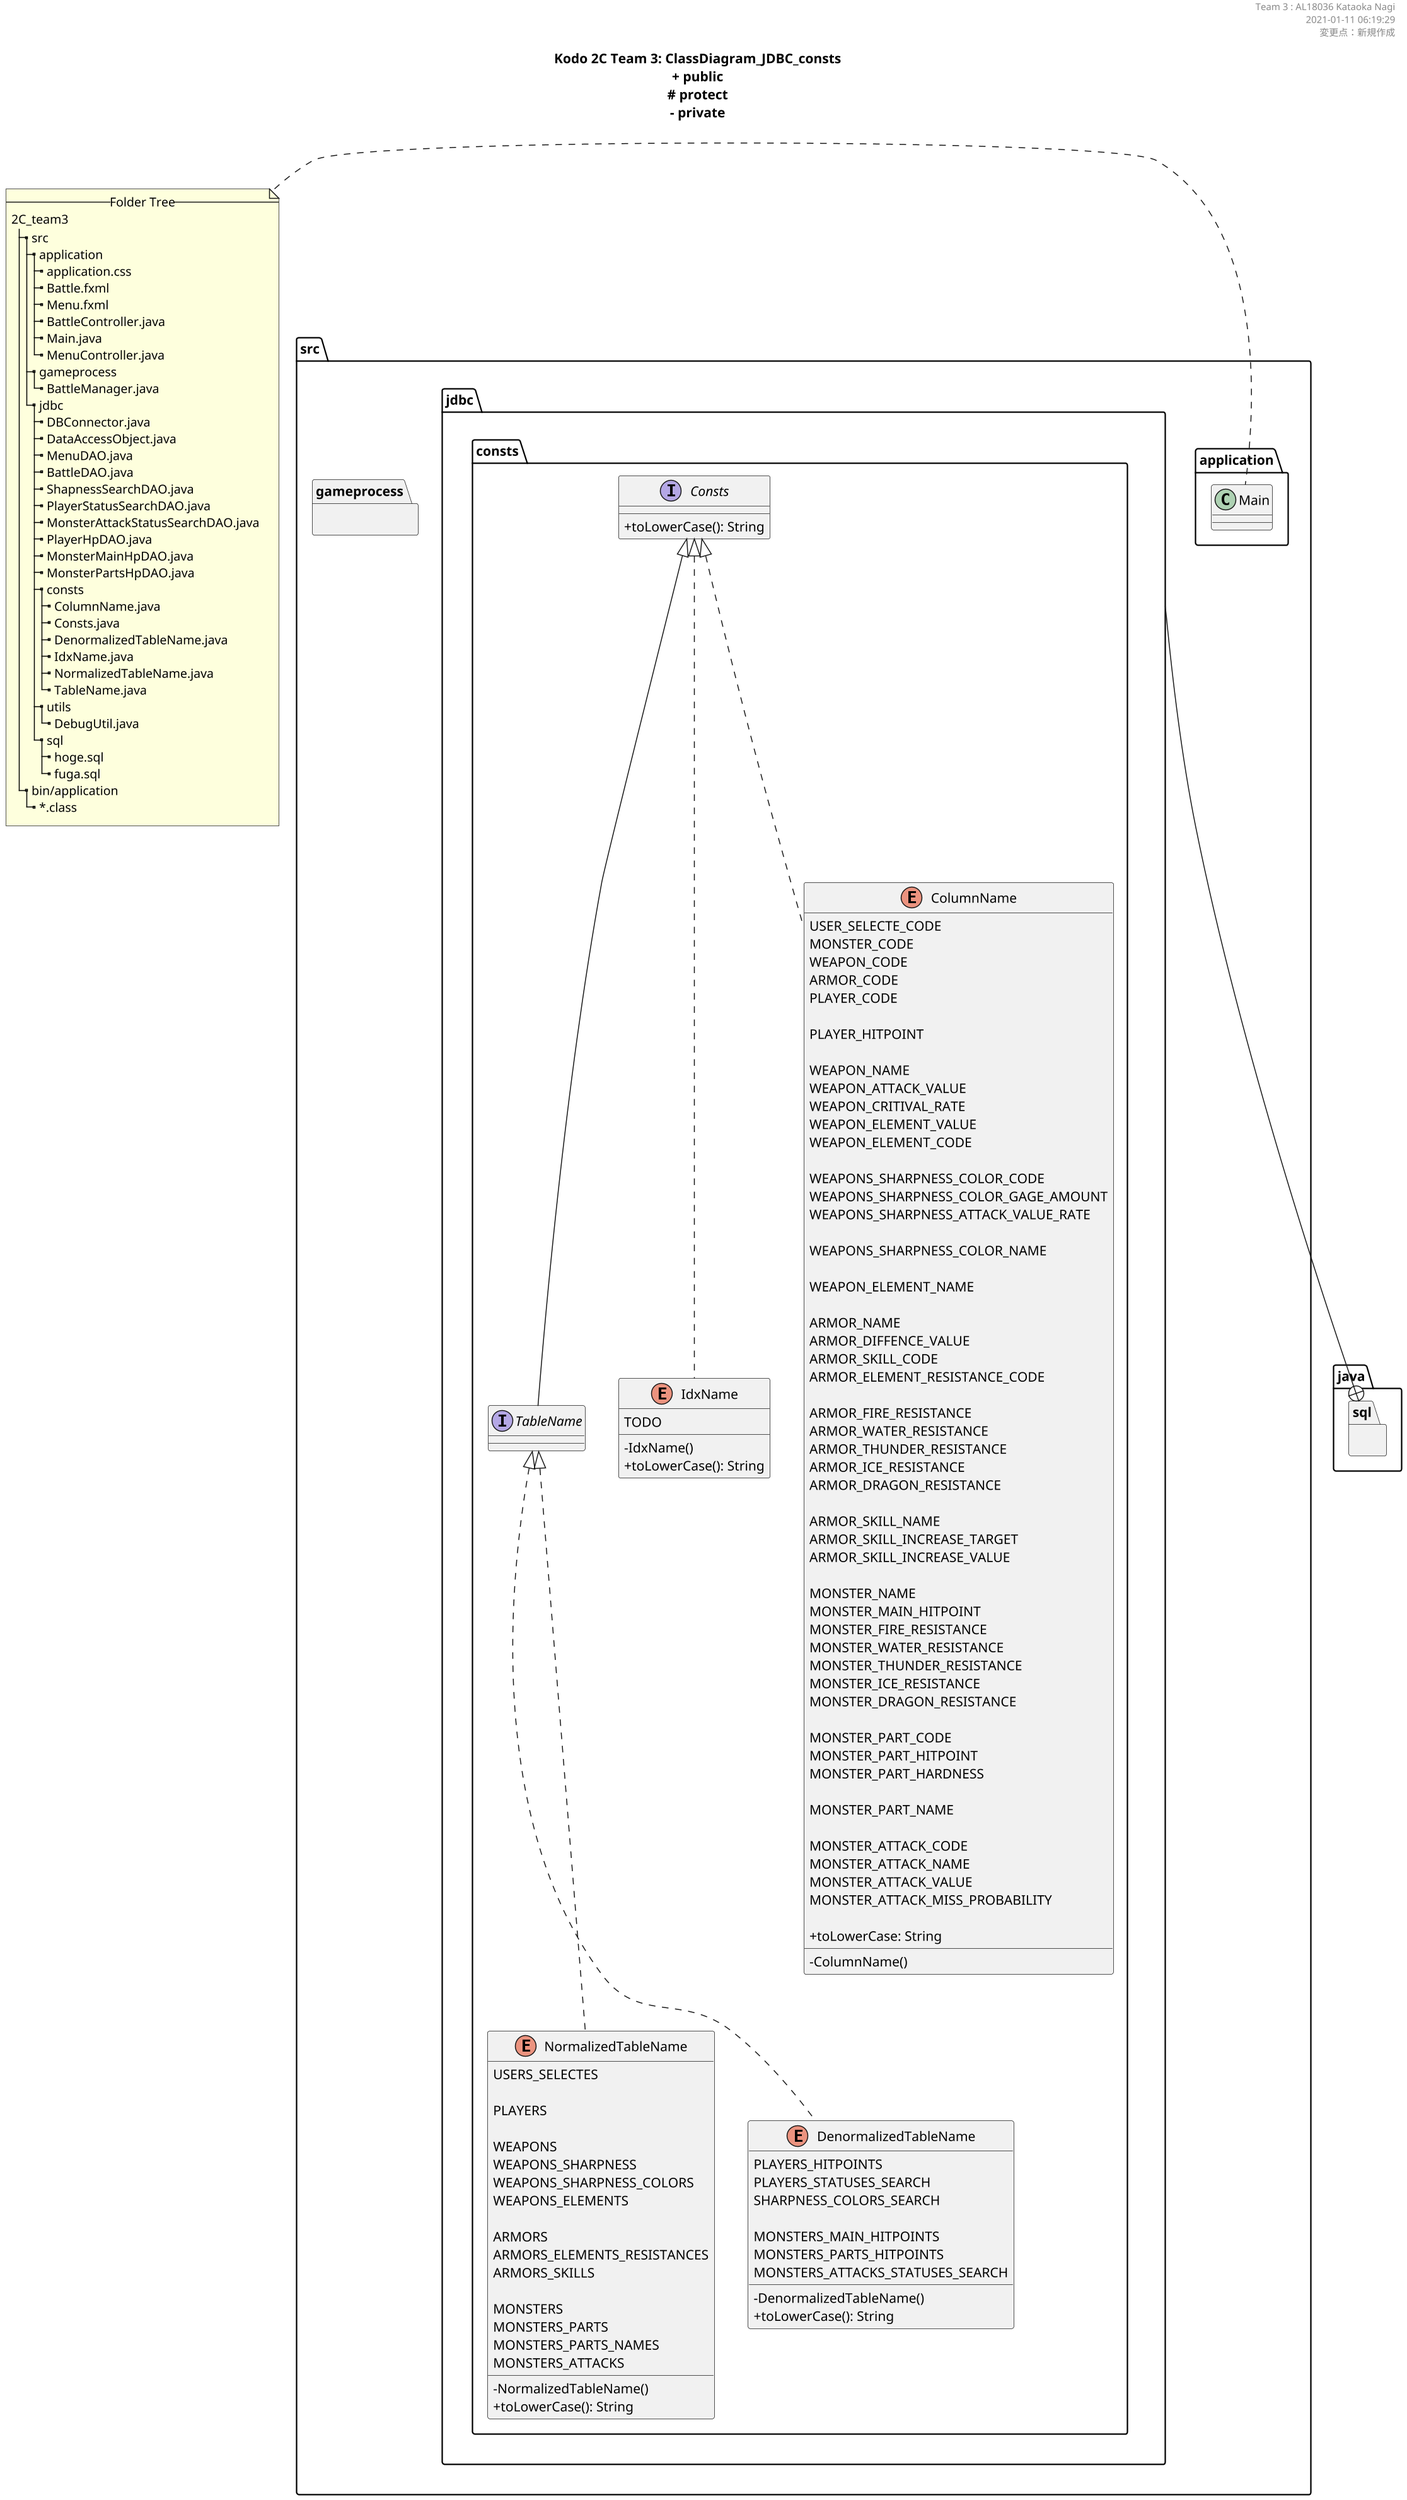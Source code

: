 ' @file      ClassDiagram_JDBC_consts.pu
' @brief     クラス図出力用のファイル（DB定数）
' @note      高度情報演習2C 後半 木村教授担当分 Team3
' @auther    AL18036 Kataoka Nagi
' @date      2021-01-11 06:18:14
' $Version   1.0
' $Revision  1.0
' @par       変更点：新規作成
' @note      java -jar plantuml.jar -graphvizdot C:\Graphviz\bin\dot.exe ClassDiagram_JDBC_consts.pu -charset UTF-8
' @see       https://qiita.com/opengl-8080/items/98c510b8ca060bdd2ea3

''''''''''''''''''''''''''''''''''''''''''''''''''''''''''''''''''''''''''''''''

@startuml ./out/ClassDiagram_JDBC_consts.png
scale 1.5
skinparam DefaultFontName メイリオ
' 可視性の変更
skinparam classAttributeIconSize 0

''''''''''''''''''''''''''''''''''''''''''''''''''

header 
Team 3 : AL18036 Kataoka Nagi
2021-01-11 06:19:29
変更点：新規作成
end header

''''''''''''''''''''''''''''''''''''''''''''''''''

title
**Kodo 2C Team 3: ClassDiagram_JDBC_consts**
+ public
~# protect
~- private
end title
' __static__

''''''''''''''''''''''''''''''''''''''''''''''''''''''''''''''''''''''''''''''''

package src {
  package src.application {
    class Main
  }
  package src.gameprocess {
  }
  package src.jdbc {
  }
}

''''''''''''''''''''''''''''''''''''''''''''''''''''''''''''''''''''''''''''''''

note left
  --Folder Tree--
  2C_team3
  |_ src
    |_ application
      |_ application.css
      |_ Battle.fxml
      |_ Menu.fxml
      |_ BattleController.java
      |_ Main.java
      |_ MenuController.java
    |_ gameprocess
      |_ BattleManager.java
    |_ jdbc
      |_ DBConnector.java
      |_ DataAccessObject.java
      |_ MenuDAO.java
      |_ BattleDAO.java
      |_ ShapnessSearchDAO.java
      |_ PlayerStatusSearchDAO.java
      |_ MonsterAttackStatusSearchDAO.java
      |_ PlayerHpDAO.java
      |_ MonsterMainHpDAO.java
      |_ MonsterPartsHpDAO.java
      |_ consts
        |_ ColumnName.java
        |_ Consts.java
        |_ DenormalizedTableName.java
        |_ IdxName.java
        |_ NormalizedTableName.java
        |_ TableName.java
      |_ utils
        |_ DebugUtil.java
      |_ sql
        |_ hoge.sql
        |_ fuga.sql
  |_ bin/application
    |_ ~*.class
end note

''''''''''''''''''''''''''''''''''''''''''''''''''''''''''''''''''''''''''''''''

package java.sql {
}

' package javafx {
'   class Application
'   Interface Initializable
' }

package src.jdbc {
  package src.jdbc.consts {
  }
}

src.jdbc --+ java.sql
' src.application --+ javafx

''''''''''''''''''''''''''''''''''''''''''''''''''

' @note クラスの命名規則
' @see  https://qiita.com/KeithYokoma/items/ee21fec6a3ebb5d1e9a8

package src.application {
}

' 記事のクラス
  ' class ApplicationController extends Initializable {
  '   - dropDown: ChoiceBox<String>
  '   - textBox: TextField
  '   - button: Button

  '   + initialize(location: URL
  '   + onClick(event: ActionEvent): void
  '   + getToolType(): ChoiceBox<String>
  '   + setToolType(toolType: ChoiceBox<String>): void
  '   + getInputFile(): TextField
  '   + setInputFile(textBox: TextField): void
  '   + getReference(): Button
  '   + setReference(button: Button): void
  ' }


''''''''''''''''''''''''''''''''''''''''''''''''''

package src.gameprocess {
}

''''''''''''''''''''''''''''''''''''''''''''''''''

package src.jdbc {
  package src.jdbc.consts {

''''''''''''''''''''''''''''''''''''''''''''''''''''''''''''  

  interface Consts {
    + toLowerCase(): String
  }

''''''''''''''''''''''''''''''''''''''''''''''''''''''''''''  

  interface TableName extends Consts {
  }

''''''''''''''''''''''''''''''''''''''''''''''''''''''''''''  

  enum IdxName implements Consts {
    TODO

    - IdxName()
    + toLowerCase(): String
  }

''''''''''''''''''''''''''''''''''''''''''''''''''''''''''''  

    enum ColumnName implements Consts {

    ' /////////////////////////
    ' // ユーザー選択
    ' /////////////////////////
    ' // ユーザー選択
    USER_SELECTE_CODE
    MONSTER_CODE
    WEAPON_CODE
    ARMOR_CODE
    PLAYER_CODE

    ' /////////////////////////
    ' // プレイヤー関係
    ' /////////////////////////
    ' // プレイヤー
    PLAYER_HITPOINT

    ' /////////////////////////
    ' // 武器
    ' /////////////////////////
    ' // 武器
    WEAPON_NAME
    WEAPON_ATTACK_VALUE
    WEAPON_CRITIVAL_RATE
    WEAPON_ELEMENT_VALUE
    WEAPON_ELEMENT_CODE

    ' // 武器切れ味 ※不可算名詞
    WEAPONS_SHARPNESS_COLOR_CODE
    WEAPONS_SHARPNESS_COLOR_GAGE_AMOUNT
    WEAPONS_SHARPNESS_ATTACK_VALUE_RATE

    ' // 武器切れ味色
    WEAPONS_SHARPNESS_COLOR_NAME

    ' // 武器属性
    WEAPON_ELEMENT_NAME

    ' /////////////////////////
    ' // 防具関係
    ' /////////////////////////
    ' // 防具
    ARMOR_NAME
    ARMOR_DIFFENCE_VALUE
    ARMOR_SKILL_CODE
    ARMOR_ELEMENT_RESISTANCE_CODE

    ' // 防具属性耐性
    ARMOR_FIRE_RESISTANCE
    ARMOR_WATER_RESISTANCE
    ARMOR_THUNDER_RESISTANCE
    ARMOR_ICE_RESISTANCE
    ARMOR_DRAGON_RESISTANCE

    ' // 防具スキル
    ARMOR_SKILL_NAME
    ARMOR_SKILL_INCREASE_TARGET
    ARMOR_SKILL_INCREASE_VALUE

    ' /////////////////////////
    ' // モンスター関係
    ' /////////////////////////
    ' // モンスター
    MONSTER_NAME
    MONSTER_MAIN_HITPOINT
    MONSTER_FIRE_RESISTANCE
    MONSTER_WATER_RESISTANCE
    MONSTER_THUNDER_RESISTANCE
    MONSTER_ICE_RESISTANCE
    MONSTER_DRAGON_RESISTANCE

    ' // モンスター部位
    MONSTER_PART_CODE
    MONSTER_PART_HITPOINT
    MONSTER_PART_HARDNESS

    ' // モンスター部位名
    MONSTER_PART_NAME

    ' // モンスター攻撃
    MONSTER_ATTACK_CODE
    MONSTER_ATTACK_NAME
    MONSTER_ATTACK_VALUE
    MONSTER_ATTACK_MISS_PROBABILITY

    - ColumnName()
    + toLowerCase: String
    }

''''''''''''''''''''''''''''''''''''''''''''''''''''''''''''  

  enum NormalizedTableName implements TableName {

    ' // ユーザー選択
    USERS_SELECTES

    ' // プレイヤー関係
    PLAYERS

    ' // 武器関係
    WEAPONS
    WEAPONS_SHARPNESS
    WEAPONS_SHARPNESS_COLORS
    WEAPONS_ELEMENTS

    ' // 防具関係
    ARMORS
    ARMORS_ELEMENTS_RESISTANCES
    ARMORS_SKILLS

    ' // モンスター関係
    MONSTERS
    MONSTERS_PARTS
    MONSTERS_PARTS_NAMES
    MONSTERS_ATTACKS

    - NormalizedTableName()
    + toLowerCase(): String
    }

''''''''''''''''''''''''''''''''''''''''''''''''''''''''''''  

  enum DenormalizedTableName implements TableName {

    ' // ユーザー選択関係
    ' // なし

    ' // プレイヤー関係
    PLAYERS_HITPOINTS
    PLAYERS_STATUSES_SEARCH
    SHARPNESS_COLORS_SEARCH

    ' // モンスター関係
    MONSTERS_MAIN_HITPOINTS
    MONSTERS_PARTS_HITPOINTS
    MONSTERS_ATTACKS_STATUSES_SEARCH

    - DenormalizedTableName()
    + toLowerCase(): String
  }
}

''''''''''''''''''''''''''''''''''''''''''''''''''''''''''''''''''''''''''''''''

@enduml
